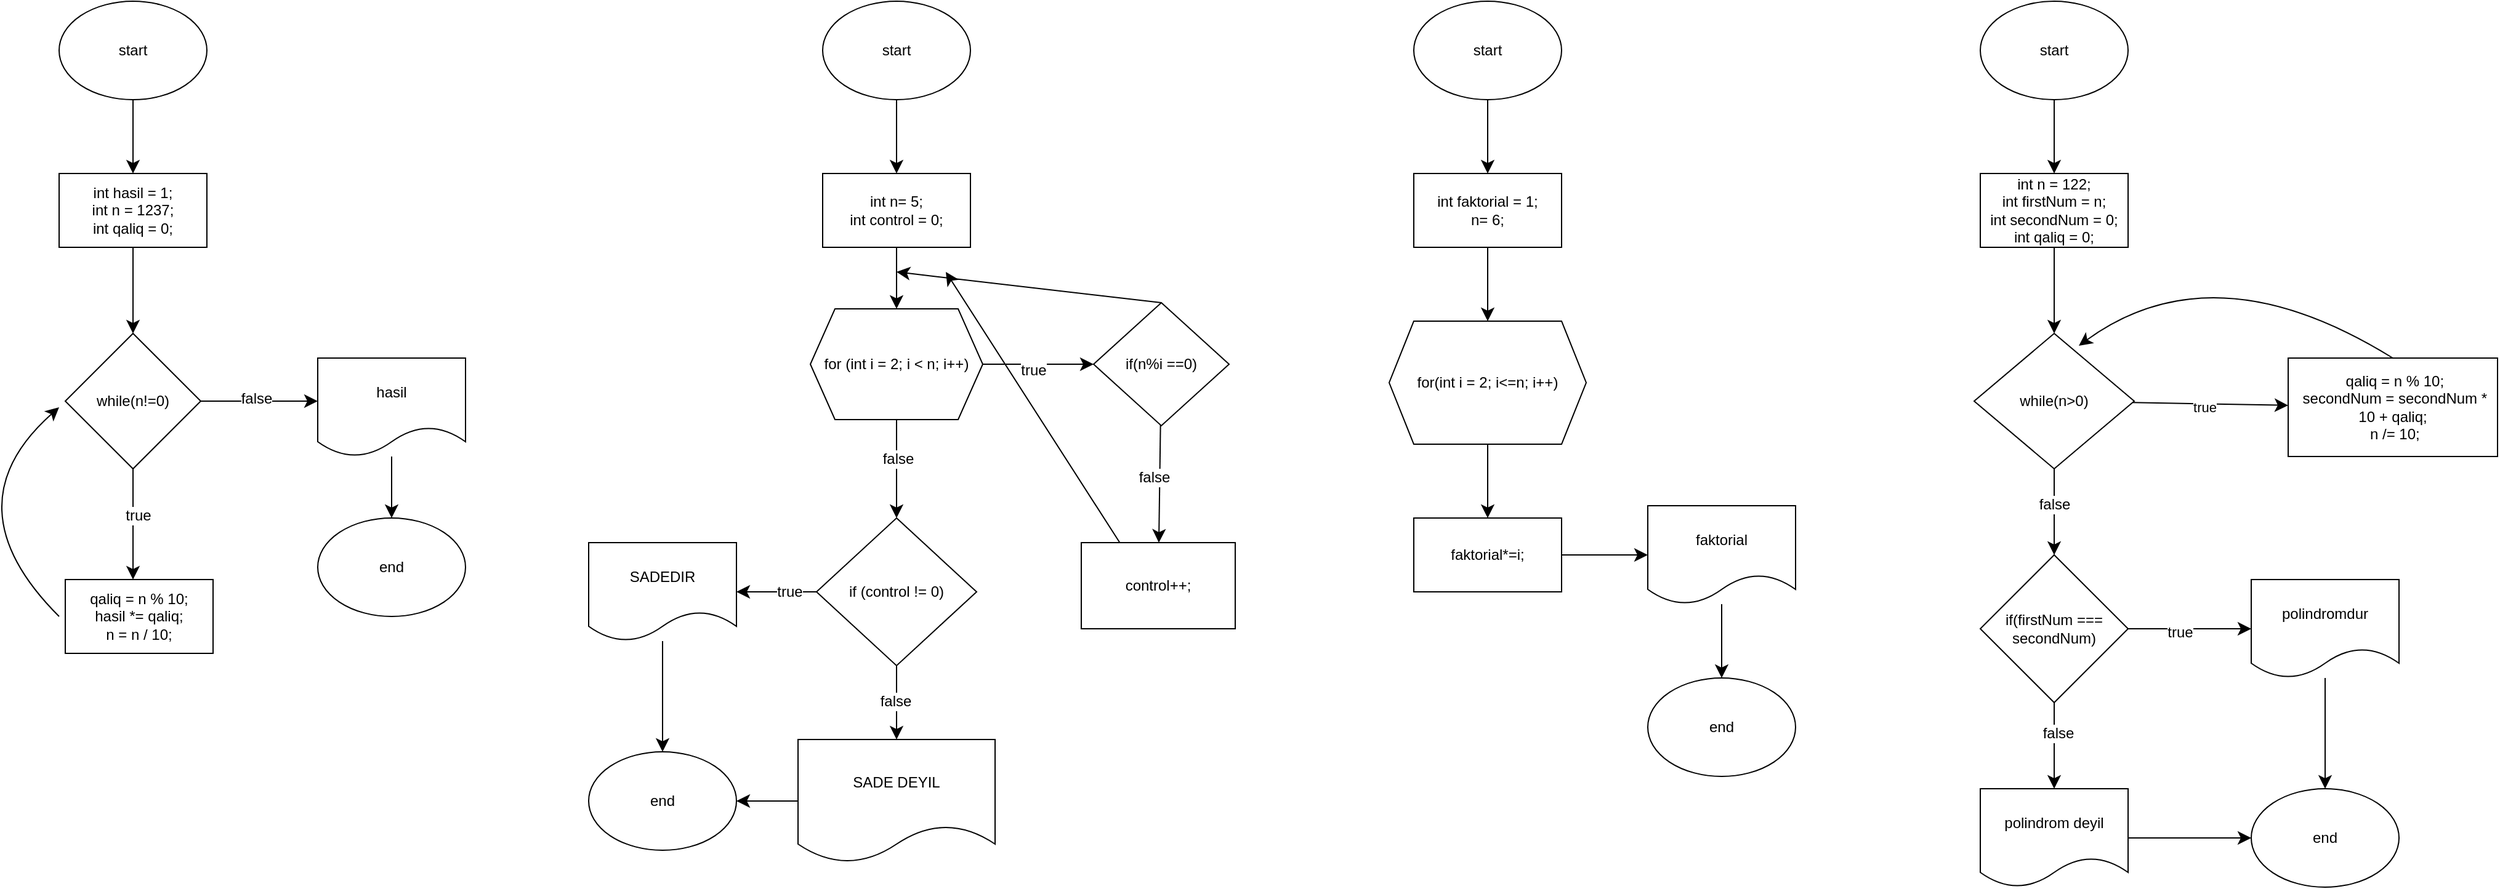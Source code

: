 <mxfile version="24.0.4" type="device">
  <diagram id="C5RBs43oDa-KdzZeNtuy" name="Page-1">
    <mxGraphModel dx="1035" dy="551" grid="1" gridSize="10" guides="1" tooltips="1" connect="1" arrows="1" fold="1" page="1" pageScale="1" pageWidth="827" pageHeight="1169" math="0" shadow="0">
      <root>
        <mxCell id="WIyWlLk6GJQsqaUBKTNV-0" />
        <mxCell id="WIyWlLk6GJQsqaUBKTNV-1" parent="WIyWlLk6GJQsqaUBKTNV-0" />
        <mxCell id="80YeI6Sgnyl6P5MWpeau-2" style="edgeStyle=none;curved=1;rounded=0;orthogonalLoop=1;jettySize=auto;html=1;fontSize=12;startSize=8;endSize=8;" edge="1" parent="WIyWlLk6GJQsqaUBKTNV-1" source="80YeI6Sgnyl6P5MWpeau-1" target="80YeI6Sgnyl6P5MWpeau-3">
          <mxGeometry relative="1" as="geometry">
            <mxPoint x="220" y="160" as="targetPoint" />
          </mxGeometry>
        </mxCell>
        <mxCell id="80YeI6Sgnyl6P5MWpeau-1" value="start" style="ellipse;whiteSpace=wrap;html=1;" vertex="1" parent="WIyWlLk6GJQsqaUBKTNV-1">
          <mxGeometry x="160" y="20" width="120" height="80" as="geometry" />
        </mxCell>
        <mxCell id="80YeI6Sgnyl6P5MWpeau-5" value="" style="edgeStyle=none;curved=1;rounded=0;orthogonalLoop=1;jettySize=auto;html=1;fontSize=12;startSize=8;endSize=8;" edge="1" parent="WIyWlLk6GJQsqaUBKTNV-1" source="80YeI6Sgnyl6P5MWpeau-3" target="80YeI6Sgnyl6P5MWpeau-4">
          <mxGeometry relative="1" as="geometry" />
        </mxCell>
        <mxCell id="80YeI6Sgnyl6P5MWpeau-3" value="int hasil = 1;&lt;div&gt;int n = 1237;&lt;/div&gt;&lt;div&gt;int qaliq = 0;&lt;/div&gt;" style="rounded=0;whiteSpace=wrap;html=1;" vertex="1" parent="WIyWlLk6GJQsqaUBKTNV-1">
          <mxGeometry x="160" y="160" width="120" height="60" as="geometry" />
        </mxCell>
        <mxCell id="80YeI6Sgnyl6P5MWpeau-6" style="edgeStyle=none;curved=1;rounded=0;orthogonalLoop=1;jettySize=auto;html=1;fontSize=12;startSize=8;endSize=8;" edge="1" parent="WIyWlLk6GJQsqaUBKTNV-1" source="80YeI6Sgnyl6P5MWpeau-4">
          <mxGeometry relative="1" as="geometry">
            <mxPoint x="220" y="490" as="targetPoint" />
          </mxGeometry>
        </mxCell>
        <mxCell id="80YeI6Sgnyl6P5MWpeau-12" value="true" style="edgeLabel;html=1;align=center;verticalAlign=middle;resizable=0;points=[];fontSize=12;" vertex="1" connectable="0" parent="80YeI6Sgnyl6P5MWpeau-6">
          <mxGeometry x="-0.156" y="4" relative="1" as="geometry">
            <mxPoint as="offset" />
          </mxGeometry>
        </mxCell>
        <mxCell id="80YeI6Sgnyl6P5MWpeau-7" style="edgeStyle=none;curved=1;rounded=0;orthogonalLoop=1;jettySize=auto;html=1;fontSize=12;startSize=8;endSize=8;" edge="1" parent="WIyWlLk6GJQsqaUBKTNV-1" source="80YeI6Sgnyl6P5MWpeau-4">
          <mxGeometry relative="1" as="geometry">
            <mxPoint x="370" y="345" as="targetPoint" />
          </mxGeometry>
        </mxCell>
        <mxCell id="80YeI6Sgnyl6P5MWpeau-8" value="false" style="edgeLabel;html=1;align=center;verticalAlign=middle;resizable=0;points=[];fontSize=12;" vertex="1" connectable="0" parent="80YeI6Sgnyl6P5MWpeau-7">
          <mxGeometry x="-0.053" y="2" relative="1" as="geometry">
            <mxPoint as="offset" />
          </mxGeometry>
        </mxCell>
        <mxCell id="80YeI6Sgnyl6P5MWpeau-4" value="while(n!=0)" style="rhombus;whiteSpace=wrap;html=1;" vertex="1" parent="WIyWlLk6GJQsqaUBKTNV-1">
          <mxGeometry x="165" y="290" width="110" height="110" as="geometry" />
        </mxCell>
        <mxCell id="80YeI6Sgnyl6P5MWpeau-11" value="" style="edgeStyle=none;curved=1;rounded=0;orthogonalLoop=1;jettySize=auto;html=1;fontSize=12;startSize=8;endSize=8;" edge="1" parent="WIyWlLk6GJQsqaUBKTNV-1" source="80YeI6Sgnyl6P5MWpeau-9" target="80YeI6Sgnyl6P5MWpeau-10">
          <mxGeometry relative="1" as="geometry" />
        </mxCell>
        <mxCell id="80YeI6Sgnyl6P5MWpeau-9" value="hasil" style="shape=document;whiteSpace=wrap;html=1;boundedLbl=1;" vertex="1" parent="WIyWlLk6GJQsqaUBKTNV-1">
          <mxGeometry x="370" y="310" width="120" height="80" as="geometry" />
        </mxCell>
        <mxCell id="80YeI6Sgnyl6P5MWpeau-10" value="end" style="ellipse;whiteSpace=wrap;html=1;" vertex="1" parent="WIyWlLk6GJQsqaUBKTNV-1">
          <mxGeometry x="370" y="440" width="120" height="80" as="geometry" />
        </mxCell>
        <mxCell id="80YeI6Sgnyl6P5MWpeau-16" style="edgeStyle=none;curved=1;rounded=0;orthogonalLoop=1;jettySize=auto;html=1;fontSize=12;startSize=8;endSize=8;" edge="1" parent="WIyWlLk6GJQsqaUBKTNV-1">
          <mxGeometry relative="1" as="geometry">
            <mxPoint x="160" y="350" as="targetPoint" />
            <mxPoint x="160" y="520" as="sourcePoint" />
            <Array as="points">
              <mxPoint x="70" y="430" />
            </Array>
          </mxGeometry>
        </mxCell>
        <mxCell id="80YeI6Sgnyl6P5MWpeau-13" value="&lt;div&gt;qaliq = n % 10;&lt;/div&gt;&lt;div&gt;hasil *= qaliq;&lt;/div&gt;&lt;div&gt;n = n / 10;&lt;/div&gt;" style="rounded=0;whiteSpace=wrap;html=1;" vertex="1" parent="WIyWlLk6GJQsqaUBKTNV-1">
          <mxGeometry x="165" y="490" width="120" height="60" as="geometry" />
        </mxCell>
        <mxCell id="80YeI6Sgnyl6P5MWpeau-19" value="" style="edgeStyle=none;curved=1;rounded=0;orthogonalLoop=1;jettySize=auto;html=1;fontSize=12;startSize=8;endSize=8;" edge="1" parent="WIyWlLk6GJQsqaUBKTNV-1" source="80YeI6Sgnyl6P5MWpeau-17" target="80YeI6Sgnyl6P5MWpeau-18">
          <mxGeometry relative="1" as="geometry" />
        </mxCell>
        <mxCell id="80YeI6Sgnyl6P5MWpeau-17" value="start" style="ellipse;whiteSpace=wrap;html=1;" vertex="1" parent="WIyWlLk6GJQsqaUBKTNV-1">
          <mxGeometry x="780" y="20" width="120" height="80" as="geometry" />
        </mxCell>
        <mxCell id="80YeI6Sgnyl6P5MWpeau-21" value="" style="edgeStyle=none;curved=1;rounded=0;orthogonalLoop=1;jettySize=auto;html=1;fontSize=12;startSize=8;endSize=8;" edge="1" parent="WIyWlLk6GJQsqaUBKTNV-1" source="80YeI6Sgnyl6P5MWpeau-18" target="80YeI6Sgnyl6P5MWpeau-20">
          <mxGeometry relative="1" as="geometry" />
        </mxCell>
        <mxCell id="80YeI6Sgnyl6P5MWpeau-18" value="int n= 5;&lt;div&gt;int control = 0;&lt;/div&gt;" style="rounded=0;whiteSpace=wrap;html=1;" vertex="1" parent="WIyWlLk6GJQsqaUBKTNV-1">
          <mxGeometry x="780" y="160" width="120" height="60" as="geometry" />
        </mxCell>
        <mxCell id="80YeI6Sgnyl6P5MWpeau-22" style="edgeStyle=none;curved=1;rounded=0;orthogonalLoop=1;jettySize=auto;html=1;fontSize=12;startSize=8;endSize=8;" edge="1" parent="WIyWlLk6GJQsqaUBKTNV-1" source="80YeI6Sgnyl6P5MWpeau-20">
          <mxGeometry relative="1" as="geometry">
            <mxPoint x="840" y="440" as="targetPoint" />
          </mxGeometry>
        </mxCell>
        <mxCell id="80YeI6Sgnyl6P5MWpeau-24" value="true" style="edgeLabel;html=1;align=center;verticalAlign=middle;resizable=0;points=[];fontSize=12;" vertex="1" connectable="0" parent="80YeI6Sgnyl6P5MWpeau-22">
          <mxGeometry x="-0.212" y="1" relative="1" as="geometry">
            <mxPoint as="offset" />
          </mxGeometry>
        </mxCell>
        <mxCell id="80YeI6Sgnyl6P5MWpeau-85" value="false" style="edgeLabel;html=1;align=center;verticalAlign=middle;resizable=0;points=[];fontSize=12;" vertex="1" connectable="0" parent="80YeI6Sgnyl6P5MWpeau-22">
          <mxGeometry x="-0.196" y="1" relative="1" as="geometry">
            <mxPoint as="offset" />
          </mxGeometry>
        </mxCell>
        <mxCell id="80YeI6Sgnyl6P5MWpeau-23" style="edgeStyle=none;curved=1;rounded=0;orthogonalLoop=1;jettySize=auto;html=1;fontSize=12;startSize=8;endSize=8;" edge="1" parent="WIyWlLk6GJQsqaUBKTNV-1" source="80YeI6Sgnyl6P5MWpeau-20">
          <mxGeometry relative="1" as="geometry">
            <mxPoint x="1000" y="315" as="targetPoint" />
          </mxGeometry>
        </mxCell>
        <mxCell id="80YeI6Sgnyl6P5MWpeau-84" value="true" style="edgeLabel;html=1;align=center;verticalAlign=middle;resizable=0;points=[];fontSize=12;" vertex="1" connectable="0" parent="80YeI6Sgnyl6P5MWpeau-23">
          <mxGeometry x="-0.091" y="-5" relative="1" as="geometry">
            <mxPoint as="offset" />
          </mxGeometry>
        </mxCell>
        <mxCell id="80YeI6Sgnyl6P5MWpeau-20" value="for (int i = 2; i &amp;lt; n; i++)" style="shape=hexagon;perimeter=hexagonPerimeter2;whiteSpace=wrap;html=1;fixedSize=1;" vertex="1" parent="WIyWlLk6GJQsqaUBKTNV-1">
          <mxGeometry x="770" y="270" width="140" height="90" as="geometry" />
        </mxCell>
        <mxCell id="80YeI6Sgnyl6P5MWpeau-27" value="" style="edgeStyle=none;curved=1;rounded=0;orthogonalLoop=1;jettySize=auto;html=1;fontSize=12;startSize=8;endSize=8;" edge="1" parent="WIyWlLk6GJQsqaUBKTNV-1" source="80YeI6Sgnyl6P5MWpeau-25" target="80YeI6Sgnyl6P5MWpeau-26">
          <mxGeometry relative="1" as="geometry" />
        </mxCell>
        <mxCell id="80YeI6Sgnyl6P5MWpeau-68" value="false" style="edgeLabel;html=1;align=center;verticalAlign=middle;resizable=0;points=[];fontSize=12;" vertex="1" connectable="0" parent="80YeI6Sgnyl6P5MWpeau-27">
          <mxGeometry x="-0.117" y="-5" relative="1" as="geometry">
            <mxPoint as="offset" />
          </mxGeometry>
        </mxCell>
        <mxCell id="80YeI6Sgnyl6P5MWpeau-91" style="edgeStyle=none;curved=1;rounded=0;orthogonalLoop=1;jettySize=auto;html=1;exitX=0.5;exitY=0;exitDx=0;exitDy=0;fontSize=12;startSize=8;endSize=8;" edge="1" parent="WIyWlLk6GJQsqaUBKTNV-1" source="80YeI6Sgnyl6P5MWpeau-25">
          <mxGeometry relative="1" as="geometry">
            <mxPoint x="840" y="240" as="targetPoint" />
          </mxGeometry>
        </mxCell>
        <mxCell id="80YeI6Sgnyl6P5MWpeau-25" value="if(n%i ==0)" style="rhombus;whiteSpace=wrap;html=1;" vertex="1" parent="WIyWlLk6GJQsqaUBKTNV-1">
          <mxGeometry x="1000" y="265" width="110" height="100" as="geometry" />
        </mxCell>
        <mxCell id="80YeI6Sgnyl6P5MWpeau-92" style="edgeStyle=none;curved=1;rounded=0;orthogonalLoop=1;jettySize=auto;html=1;exitX=0.25;exitY=0;exitDx=0;exitDy=0;fontSize=12;startSize=8;endSize=8;" edge="1" parent="WIyWlLk6GJQsqaUBKTNV-1" source="80YeI6Sgnyl6P5MWpeau-26">
          <mxGeometry relative="1" as="geometry">
            <mxPoint x="880" y="240" as="targetPoint" />
          </mxGeometry>
        </mxCell>
        <mxCell id="80YeI6Sgnyl6P5MWpeau-26" value="control++;" style="whiteSpace=wrap;html=1;" vertex="1" parent="WIyWlLk6GJQsqaUBKTNV-1">
          <mxGeometry x="990" y="460" width="125" height="70" as="geometry" />
        </mxCell>
        <mxCell id="80YeI6Sgnyl6P5MWpeau-33" style="edgeStyle=none;curved=1;rounded=0;orthogonalLoop=1;jettySize=auto;html=1;fontSize=12;startSize=8;endSize=8;" edge="1" parent="WIyWlLk6GJQsqaUBKTNV-1" source="80YeI6Sgnyl6P5MWpeau-32" target="80YeI6Sgnyl6P5MWpeau-34">
          <mxGeometry relative="1" as="geometry">
            <mxPoint x="1320" y="170.0" as="targetPoint" />
          </mxGeometry>
        </mxCell>
        <mxCell id="80YeI6Sgnyl6P5MWpeau-32" value="start" style="ellipse;whiteSpace=wrap;html=1;" vertex="1" parent="WIyWlLk6GJQsqaUBKTNV-1">
          <mxGeometry x="1260" y="20" width="120" height="80" as="geometry" />
        </mxCell>
        <mxCell id="80YeI6Sgnyl6P5MWpeau-36" value="" style="edgeStyle=none;curved=1;rounded=0;orthogonalLoop=1;jettySize=auto;html=1;fontSize=12;startSize=8;endSize=8;" edge="1" parent="WIyWlLk6GJQsqaUBKTNV-1" source="80YeI6Sgnyl6P5MWpeau-34" target="80YeI6Sgnyl6P5MWpeau-35">
          <mxGeometry relative="1" as="geometry" />
        </mxCell>
        <mxCell id="80YeI6Sgnyl6P5MWpeau-34" value="int faktorial = 1;&lt;div&gt;n= 6;&lt;/div&gt;" style="rounded=0;whiteSpace=wrap;html=1;" vertex="1" parent="WIyWlLk6GJQsqaUBKTNV-1">
          <mxGeometry x="1260" y="160.0" width="120" height="60" as="geometry" />
        </mxCell>
        <mxCell id="80YeI6Sgnyl6P5MWpeau-38" value="" style="edgeStyle=none;curved=1;rounded=0;orthogonalLoop=1;jettySize=auto;html=1;fontSize=12;startSize=8;endSize=8;" edge="1" parent="WIyWlLk6GJQsqaUBKTNV-1" source="80YeI6Sgnyl6P5MWpeau-35" target="80YeI6Sgnyl6P5MWpeau-37">
          <mxGeometry relative="1" as="geometry" />
        </mxCell>
        <mxCell id="80YeI6Sgnyl6P5MWpeau-35" value="for(int i = 2; i&amp;lt;=n; i++)" style="shape=hexagon;perimeter=hexagonPerimeter2;whiteSpace=wrap;html=1;fixedSize=1;" vertex="1" parent="WIyWlLk6GJQsqaUBKTNV-1">
          <mxGeometry x="1240" y="280" width="160" height="100" as="geometry" />
        </mxCell>
        <mxCell id="80YeI6Sgnyl6P5MWpeau-40" value="" style="edgeStyle=none;curved=1;rounded=0;orthogonalLoop=1;jettySize=auto;html=1;fontSize=12;startSize=8;endSize=8;" edge="1" parent="WIyWlLk6GJQsqaUBKTNV-1" source="80YeI6Sgnyl6P5MWpeau-37" target="80YeI6Sgnyl6P5MWpeau-39">
          <mxGeometry relative="1" as="geometry" />
        </mxCell>
        <mxCell id="80YeI6Sgnyl6P5MWpeau-37" value="faktorial*=i;" style="rounded=0;whiteSpace=wrap;html=1;" vertex="1" parent="WIyWlLk6GJQsqaUBKTNV-1">
          <mxGeometry x="1260" y="440" width="120" height="60" as="geometry" />
        </mxCell>
        <mxCell id="80YeI6Sgnyl6P5MWpeau-42" value="" style="edgeStyle=none;curved=1;rounded=0;orthogonalLoop=1;jettySize=auto;html=1;fontSize=12;startSize=8;endSize=8;" edge="1" parent="WIyWlLk6GJQsqaUBKTNV-1" source="80YeI6Sgnyl6P5MWpeau-39" target="80YeI6Sgnyl6P5MWpeau-41">
          <mxGeometry relative="1" as="geometry" />
        </mxCell>
        <mxCell id="80YeI6Sgnyl6P5MWpeau-39" value="faktorial" style="shape=document;whiteSpace=wrap;html=1;boundedLbl=1;" vertex="1" parent="WIyWlLk6GJQsqaUBKTNV-1">
          <mxGeometry x="1450" y="430" width="120" height="80" as="geometry" />
        </mxCell>
        <mxCell id="80YeI6Sgnyl6P5MWpeau-41" value="end" style="ellipse;whiteSpace=wrap;html=1;" vertex="1" parent="WIyWlLk6GJQsqaUBKTNV-1">
          <mxGeometry x="1450" y="570" width="120" height="80" as="geometry" />
        </mxCell>
        <mxCell id="80YeI6Sgnyl6P5MWpeau-45" value="" style="edgeStyle=none;curved=1;rounded=0;orthogonalLoop=1;jettySize=auto;html=1;fontSize=12;startSize=8;endSize=8;" edge="1" parent="WIyWlLk6GJQsqaUBKTNV-1" source="80YeI6Sgnyl6P5MWpeau-43" target="80YeI6Sgnyl6P5MWpeau-44">
          <mxGeometry relative="1" as="geometry" />
        </mxCell>
        <mxCell id="80YeI6Sgnyl6P5MWpeau-43" value="start" style="ellipse;whiteSpace=wrap;html=1;" vertex="1" parent="WIyWlLk6GJQsqaUBKTNV-1">
          <mxGeometry x="1720" y="20" width="120" height="80" as="geometry" />
        </mxCell>
        <mxCell id="80YeI6Sgnyl6P5MWpeau-47" value="" style="edgeStyle=none;curved=1;rounded=0;orthogonalLoop=1;jettySize=auto;html=1;fontSize=12;startSize=8;endSize=8;" edge="1" parent="WIyWlLk6GJQsqaUBKTNV-1" source="80YeI6Sgnyl6P5MWpeau-44" target="80YeI6Sgnyl6P5MWpeau-46">
          <mxGeometry relative="1" as="geometry" />
        </mxCell>
        <mxCell id="80YeI6Sgnyl6P5MWpeau-44" value="&lt;div&gt;int n = 122;&lt;/div&gt;&lt;div&gt;int firstNum = n;&lt;/div&gt;&lt;div&gt;int secondNum = 0;&lt;/div&gt;&lt;div&gt;int qaliq = 0;&lt;/div&gt;" style="rounded=0;whiteSpace=wrap;html=1;" vertex="1" parent="WIyWlLk6GJQsqaUBKTNV-1">
          <mxGeometry x="1720" y="160" width="120" height="60" as="geometry" />
        </mxCell>
        <mxCell id="80YeI6Sgnyl6P5MWpeau-49" value="" style="edgeStyle=none;curved=1;rounded=0;orthogonalLoop=1;jettySize=auto;html=1;fontSize=12;startSize=8;endSize=8;" edge="1" parent="WIyWlLk6GJQsqaUBKTNV-1" source="80YeI6Sgnyl6P5MWpeau-46" target="80YeI6Sgnyl6P5MWpeau-48">
          <mxGeometry relative="1" as="geometry" />
        </mxCell>
        <mxCell id="80YeI6Sgnyl6P5MWpeau-100" value="true" style="edgeLabel;html=1;align=center;verticalAlign=middle;resizable=0;points=[];" vertex="1" connectable="0" parent="80YeI6Sgnyl6P5MWpeau-49">
          <mxGeometry x="-0.084" y="-3" relative="1" as="geometry">
            <mxPoint as="offset" />
          </mxGeometry>
        </mxCell>
        <mxCell id="80YeI6Sgnyl6P5MWpeau-53" value="" style="edgeStyle=none;curved=1;rounded=0;orthogonalLoop=1;jettySize=auto;html=1;fontSize=12;startSize=8;endSize=8;" edge="1" parent="WIyWlLk6GJQsqaUBKTNV-1" source="80YeI6Sgnyl6P5MWpeau-46" target="80YeI6Sgnyl6P5MWpeau-52">
          <mxGeometry relative="1" as="geometry" />
        </mxCell>
        <mxCell id="80YeI6Sgnyl6P5MWpeau-67" value="false" style="edgeLabel;html=1;align=center;verticalAlign=middle;resizable=0;points=[];fontSize=12;" vertex="1" connectable="0" parent="80YeI6Sgnyl6P5MWpeau-53">
          <mxGeometry x="-0.181" relative="1" as="geometry">
            <mxPoint as="offset" />
          </mxGeometry>
        </mxCell>
        <mxCell id="80YeI6Sgnyl6P5MWpeau-46" value="while(n&amp;gt;0)" style="rhombus;whiteSpace=wrap;html=1;" vertex="1" parent="WIyWlLk6GJQsqaUBKTNV-1">
          <mxGeometry x="1715" y="290" width="130" height="110" as="geometry" />
        </mxCell>
        <mxCell id="80YeI6Sgnyl6P5MWpeau-48" value="&lt;div&gt;&amp;nbsp;qaliq = n % 10;&lt;/div&gt;&lt;div&gt;&amp;nbsp;secondNum = secondNum * 10 + qaliq;&lt;/div&gt;&lt;div&gt;&amp;nbsp;n /= 10;&lt;/div&gt;" style="rounded=0;whiteSpace=wrap;html=1;" vertex="1" parent="WIyWlLk6GJQsqaUBKTNV-1">
          <mxGeometry x="1970" y="310" width="170" height="80" as="geometry" />
        </mxCell>
        <mxCell id="80YeI6Sgnyl6P5MWpeau-51" style="edgeStyle=none;curved=1;rounded=0;orthogonalLoop=1;jettySize=auto;html=1;exitX=0.5;exitY=0;exitDx=0;exitDy=0;fontSize=12;startSize=8;endSize=8;" edge="1" parent="WIyWlLk6GJQsqaUBKTNV-1" source="80YeI6Sgnyl6P5MWpeau-48">
          <mxGeometry relative="1" as="geometry">
            <mxPoint x="1800" y="300" as="targetPoint" />
            <Array as="points">
              <mxPoint x="1910" y="220" />
            </Array>
          </mxGeometry>
        </mxCell>
        <mxCell id="80YeI6Sgnyl6P5MWpeau-57" value="" style="edgeStyle=none;curved=1;rounded=0;orthogonalLoop=1;jettySize=auto;html=1;fontSize=12;startSize=8;endSize=8;" edge="1" parent="WIyWlLk6GJQsqaUBKTNV-1" source="80YeI6Sgnyl6P5MWpeau-52" target="80YeI6Sgnyl6P5MWpeau-56">
          <mxGeometry relative="1" as="geometry" />
        </mxCell>
        <mxCell id="80YeI6Sgnyl6P5MWpeau-62" value="false" style="edgeLabel;html=1;align=center;verticalAlign=middle;resizable=0;points=[];fontSize=12;" vertex="1" connectable="0" parent="80YeI6Sgnyl6P5MWpeau-57">
          <mxGeometry x="-0.284" y="3" relative="1" as="geometry">
            <mxPoint as="offset" />
          </mxGeometry>
        </mxCell>
        <mxCell id="80YeI6Sgnyl6P5MWpeau-58" value="" style="edgeStyle=none;curved=1;rounded=0;orthogonalLoop=1;jettySize=auto;html=1;fontSize=12;startSize=8;endSize=8;" edge="1" parent="WIyWlLk6GJQsqaUBKTNV-1" source="80YeI6Sgnyl6P5MWpeau-52" target="80YeI6Sgnyl6P5MWpeau-55">
          <mxGeometry relative="1" as="geometry" />
        </mxCell>
        <mxCell id="80YeI6Sgnyl6P5MWpeau-59" value="true" style="edgeLabel;html=1;align=center;verticalAlign=middle;resizable=0;points=[];fontSize=12;" vertex="1" connectable="0" parent="80YeI6Sgnyl6P5MWpeau-58">
          <mxGeometry x="-0.173" y="-3" relative="1" as="geometry">
            <mxPoint as="offset" />
          </mxGeometry>
        </mxCell>
        <mxCell id="80YeI6Sgnyl6P5MWpeau-52" value="if(firstNum === secondNum)" style="rhombus;whiteSpace=wrap;html=1;" vertex="1" parent="WIyWlLk6GJQsqaUBKTNV-1">
          <mxGeometry x="1720" y="470" width="120" height="120" as="geometry" />
        </mxCell>
        <mxCell id="80YeI6Sgnyl6P5MWpeau-64" value="" style="edgeStyle=none;curved=1;rounded=0;orthogonalLoop=1;jettySize=auto;html=1;fontSize=12;startSize=8;endSize=8;" edge="1" parent="WIyWlLk6GJQsqaUBKTNV-1" source="80YeI6Sgnyl6P5MWpeau-55" target="80YeI6Sgnyl6P5MWpeau-63">
          <mxGeometry relative="1" as="geometry" />
        </mxCell>
        <mxCell id="80YeI6Sgnyl6P5MWpeau-55" value="polindromdur" style="shape=document;whiteSpace=wrap;html=1;boundedLbl=1;" vertex="1" parent="WIyWlLk6GJQsqaUBKTNV-1">
          <mxGeometry x="1940" y="490" width="120" height="80" as="geometry" />
        </mxCell>
        <mxCell id="80YeI6Sgnyl6P5MWpeau-65" value="" style="edgeStyle=none;curved=1;rounded=0;orthogonalLoop=1;jettySize=auto;html=1;fontSize=12;startSize=8;endSize=8;" edge="1" parent="WIyWlLk6GJQsqaUBKTNV-1" source="80YeI6Sgnyl6P5MWpeau-56" target="80YeI6Sgnyl6P5MWpeau-63">
          <mxGeometry relative="1" as="geometry" />
        </mxCell>
        <mxCell id="80YeI6Sgnyl6P5MWpeau-56" value="polindrom deyil" style="shape=document;whiteSpace=wrap;html=1;boundedLbl=1;" vertex="1" parent="WIyWlLk6GJQsqaUBKTNV-1">
          <mxGeometry x="1720" y="660" width="120" height="80" as="geometry" />
        </mxCell>
        <mxCell id="80YeI6Sgnyl6P5MWpeau-63" value="end" style="ellipse;whiteSpace=wrap;html=1;" vertex="1" parent="WIyWlLk6GJQsqaUBKTNV-1">
          <mxGeometry x="1940" y="660" width="120" height="80" as="geometry" />
        </mxCell>
        <mxCell id="80YeI6Sgnyl6P5MWpeau-93" value="" style="edgeStyle=none;curved=1;rounded=0;orthogonalLoop=1;jettySize=auto;html=1;fontSize=12;startSize=8;endSize=8;" edge="1" parent="WIyWlLk6GJQsqaUBKTNV-1" source="80YeI6Sgnyl6P5MWpeau-72" target="80YeI6Sgnyl6P5MWpeau-75">
          <mxGeometry relative="1" as="geometry" />
        </mxCell>
        <mxCell id="80YeI6Sgnyl6P5MWpeau-95" value="true" style="edgeLabel;html=1;align=center;verticalAlign=middle;resizable=0;points=[];fontSize=12;" vertex="1" connectable="0" parent="80YeI6Sgnyl6P5MWpeau-93">
          <mxGeometry x="-0.294" relative="1" as="geometry">
            <mxPoint x="1" as="offset" />
          </mxGeometry>
        </mxCell>
        <mxCell id="80YeI6Sgnyl6P5MWpeau-96" value="" style="edgeStyle=none;curved=1;rounded=0;orthogonalLoop=1;jettySize=auto;html=1;fontSize=12;startSize=8;endSize=8;" edge="1" parent="WIyWlLk6GJQsqaUBKTNV-1" source="80YeI6Sgnyl6P5MWpeau-72" target="80YeI6Sgnyl6P5MWpeau-73">
          <mxGeometry relative="1" as="geometry" />
        </mxCell>
        <mxCell id="80YeI6Sgnyl6P5MWpeau-97" value="false" style="edgeLabel;html=1;align=center;verticalAlign=middle;resizable=0;points=[];fontSize=12;" vertex="1" connectable="0" parent="80YeI6Sgnyl6P5MWpeau-96">
          <mxGeometry x="-0.045" y="-1" relative="1" as="geometry">
            <mxPoint as="offset" />
          </mxGeometry>
        </mxCell>
        <mxCell id="80YeI6Sgnyl6P5MWpeau-72" value="if (control != 0)" style="rhombus;whiteSpace=wrap;html=1;" vertex="1" parent="WIyWlLk6GJQsqaUBKTNV-1">
          <mxGeometry x="775" y="440" width="130" height="120" as="geometry" />
        </mxCell>
        <mxCell id="80YeI6Sgnyl6P5MWpeau-99" value="" style="edgeStyle=none;curved=1;rounded=0;orthogonalLoop=1;jettySize=auto;html=1;fontSize=12;startSize=8;endSize=8;" edge="1" parent="WIyWlLk6GJQsqaUBKTNV-1" source="80YeI6Sgnyl6P5MWpeau-73" target="80YeI6Sgnyl6P5MWpeau-80">
          <mxGeometry relative="1" as="geometry" />
        </mxCell>
        <mxCell id="80YeI6Sgnyl6P5MWpeau-73" value="SADE DEYIL" style="shape=document;whiteSpace=wrap;html=1;boundedLbl=1;" vertex="1" parent="WIyWlLk6GJQsqaUBKTNV-1">
          <mxGeometry x="760" y="620" width="160" height="100" as="geometry" />
        </mxCell>
        <mxCell id="80YeI6Sgnyl6P5MWpeau-98" value="" style="edgeStyle=none;curved=1;rounded=0;orthogonalLoop=1;jettySize=auto;html=1;fontSize=12;startSize=8;endSize=8;" edge="1" parent="WIyWlLk6GJQsqaUBKTNV-1" source="80YeI6Sgnyl6P5MWpeau-75" target="80YeI6Sgnyl6P5MWpeau-80">
          <mxGeometry relative="1" as="geometry" />
        </mxCell>
        <mxCell id="80YeI6Sgnyl6P5MWpeau-75" value="SADEDIR" style="shape=document;whiteSpace=wrap;html=1;boundedLbl=1;" vertex="1" parent="WIyWlLk6GJQsqaUBKTNV-1">
          <mxGeometry x="590" y="460" width="120" height="80" as="geometry" />
        </mxCell>
        <mxCell id="80YeI6Sgnyl6P5MWpeau-80" value="end" style="ellipse;whiteSpace=wrap;html=1;" vertex="1" parent="WIyWlLk6GJQsqaUBKTNV-1">
          <mxGeometry x="590" y="630" width="120" height="80" as="geometry" />
        </mxCell>
      </root>
    </mxGraphModel>
  </diagram>
</mxfile>

